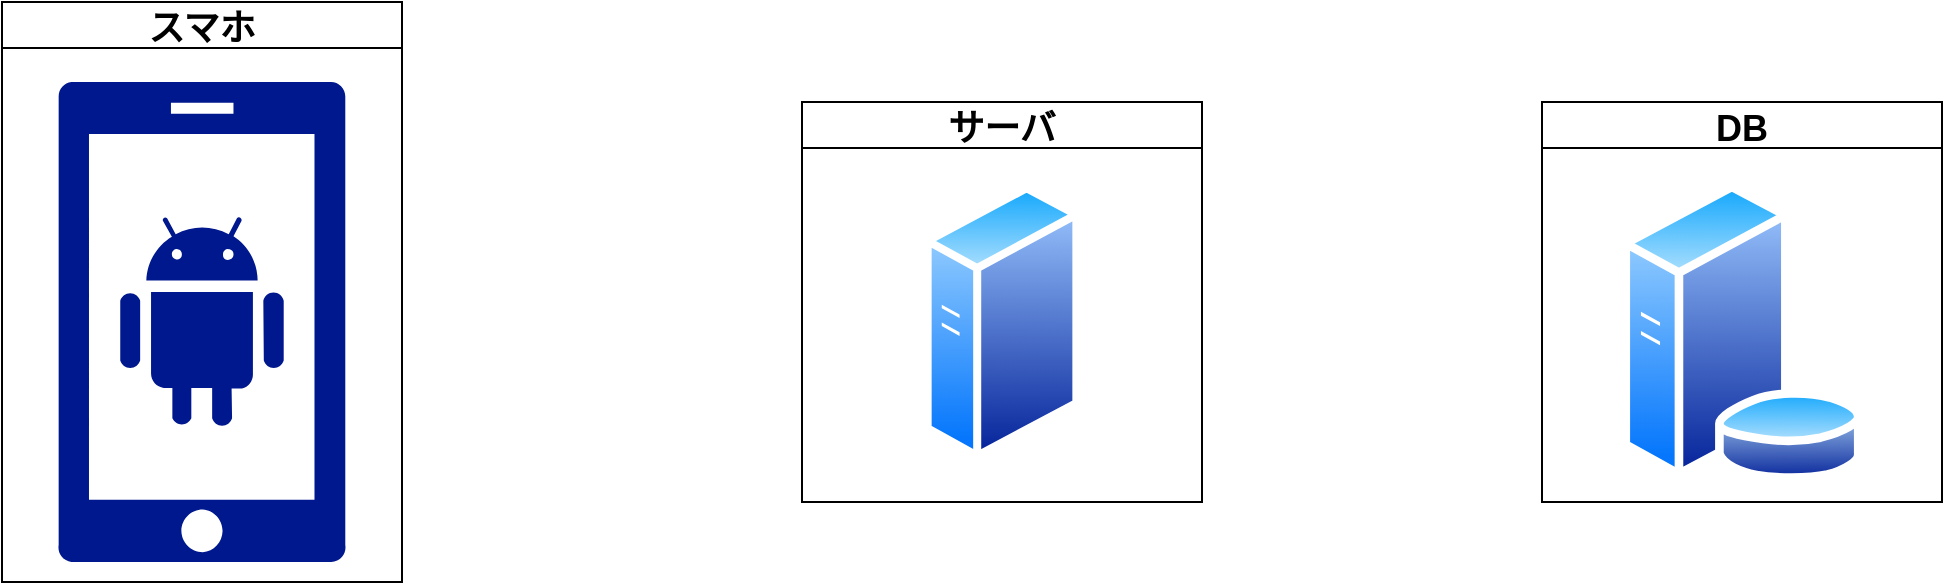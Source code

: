 <mxfile version="18.1.2" type="github">
  <diagram id="8dULhvoRKQdAQdLDypAU" name="ページ1">
    <mxGraphModel dx="1583" dy="643" grid="1" gridSize="10" guides="1" tooltips="1" connect="1" arrows="1" fold="1" page="1" pageScale="1" pageWidth="4681" pageHeight="3300" math="0" shadow="0">
      <root>
        <mxCell id="0" />
        <mxCell id="1" parent="0" />
        <mxCell id="1tIDZKmvoSCDPX_gWpzF-5" value="サーバ" style="swimlane;fontSize=18;" vertex="1" parent="1">
          <mxGeometry x="520" y="140" width="200" height="200" as="geometry" />
        </mxCell>
        <mxCell id="1tIDZKmvoSCDPX_gWpzF-3" value="" style="aspect=fixed;perimeter=ellipsePerimeter;html=1;align=center;shadow=0;dashed=0;spacingTop=3;image;image=img/lib/active_directory/generic_server.svg;fontSize=18;" vertex="1" parent="1tIDZKmvoSCDPX_gWpzF-5">
          <mxGeometry x="60.8" y="40" width="78.4" height="140" as="geometry" />
        </mxCell>
        <mxCell id="1tIDZKmvoSCDPX_gWpzF-6" value="DB" style="swimlane;fontSize=18;" vertex="1" parent="1">
          <mxGeometry x="890" y="140" width="200" height="200" as="geometry" />
        </mxCell>
        <mxCell id="1tIDZKmvoSCDPX_gWpzF-4" value="" style="aspect=fixed;perimeter=ellipsePerimeter;html=1;align=center;shadow=0;dashed=0;spacingTop=3;image;image=img/lib/active_directory/database_server.svg;fontSize=18;" vertex="1" parent="1tIDZKmvoSCDPX_gWpzF-6">
          <mxGeometry x="38.5" y="40" width="123" height="150" as="geometry" />
        </mxCell>
        <mxCell id="1tIDZKmvoSCDPX_gWpzF-7" value="スマホ" style="swimlane;fontSize=18;" vertex="1" parent="1">
          <mxGeometry x="120" y="90" width="200" height="290" as="geometry" />
        </mxCell>
        <mxCell id="1tIDZKmvoSCDPX_gWpzF-1" value="" style="sketch=0;aspect=fixed;pointerEvents=1;shadow=0;dashed=0;html=1;strokeColor=none;labelPosition=center;verticalLabelPosition=bottom;verticalAlign=top;align=center;fillColor=#00188D;shape=mxgraph.mscae.enterprise.android_phone" vertex="1" parent="1tIDZKmvoSCDPX_gWpzF-7">
          <mxGeometry x="28" y="40" width="144" height="240" as="geometry" />
        </mxCell>
      </root>
    </mxGraphModel>
  </diagram>
</mxfile>
